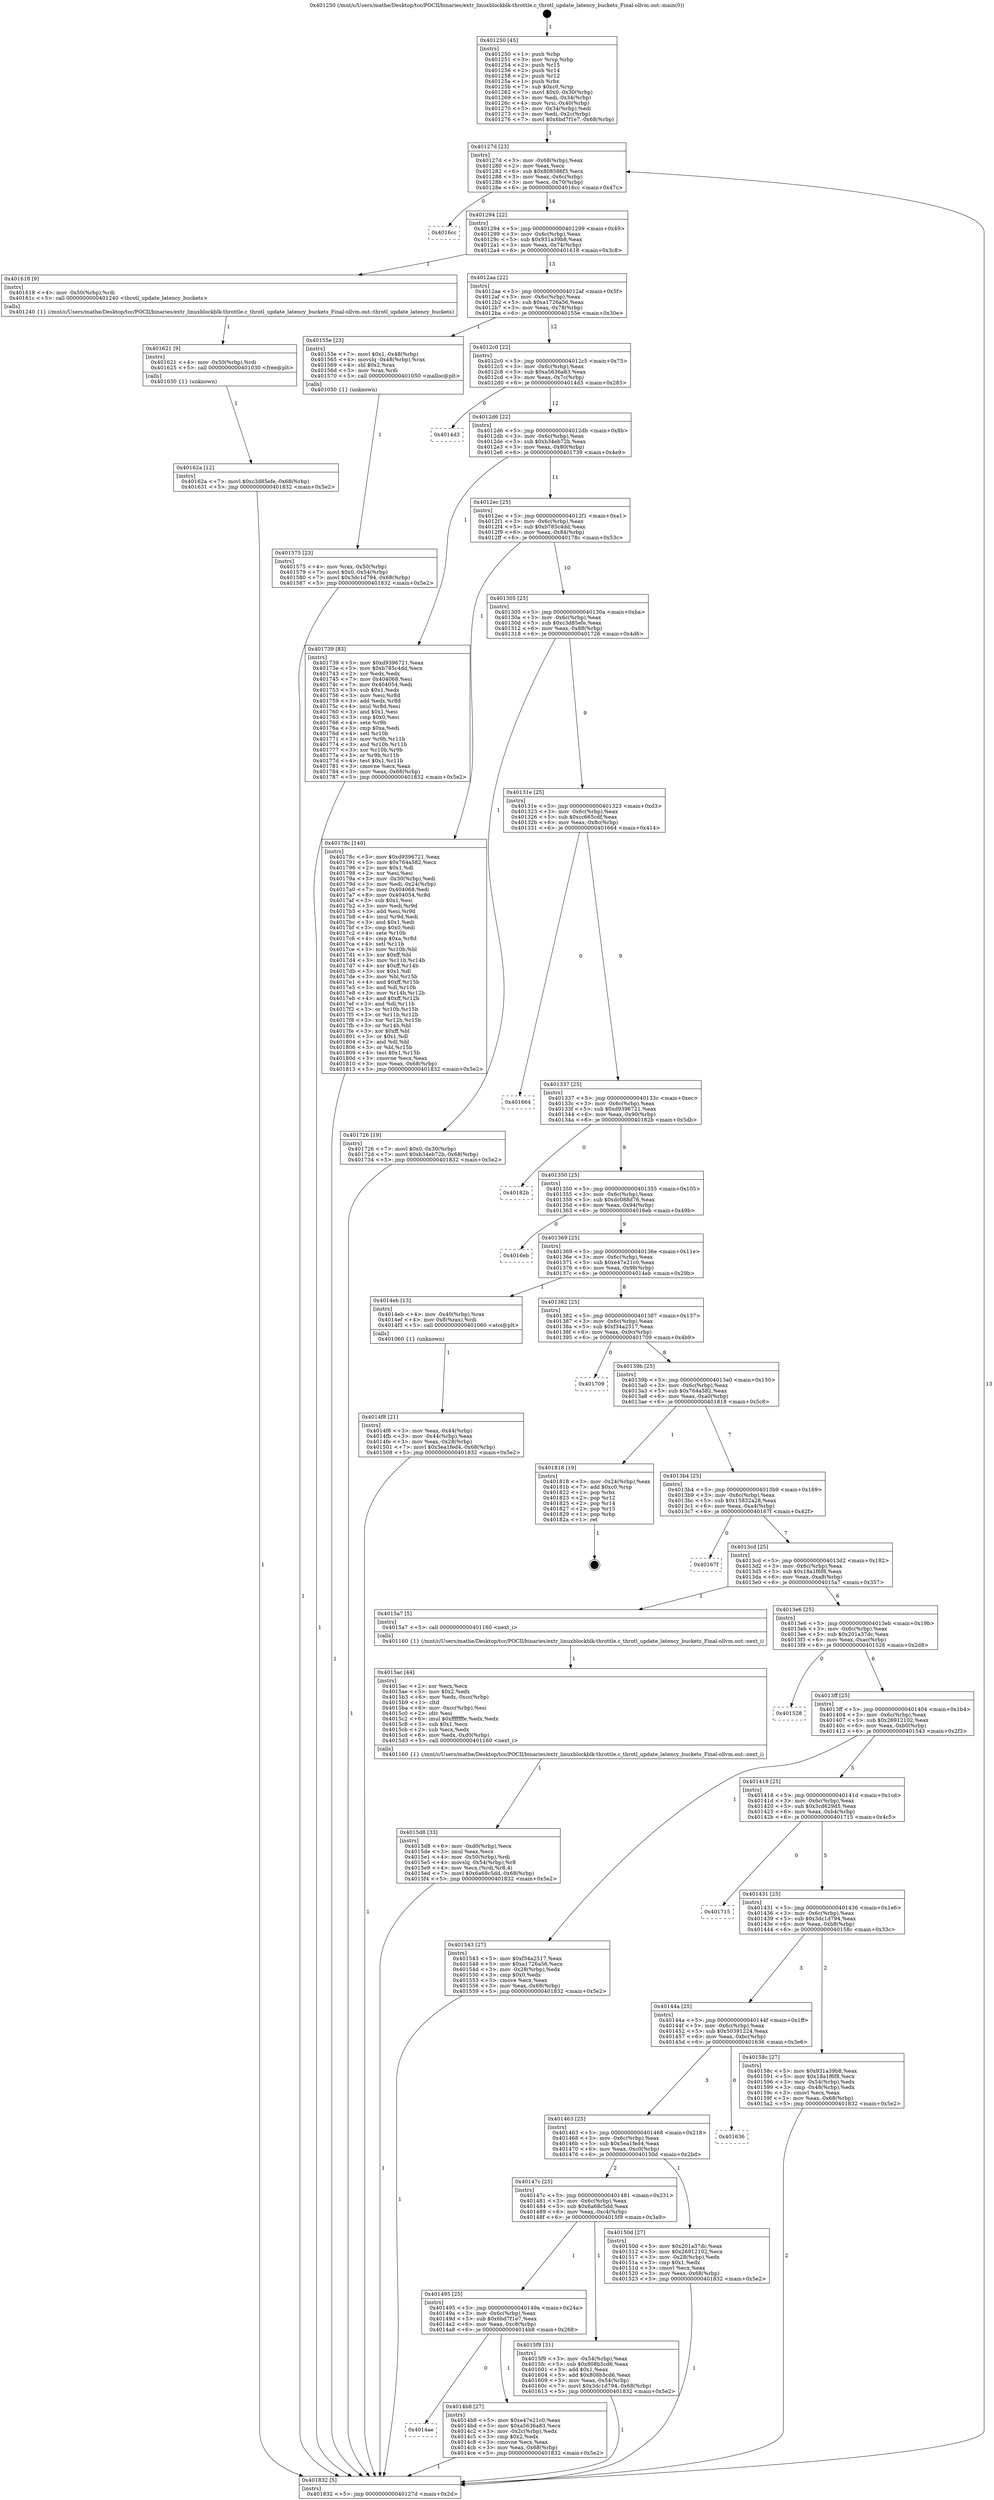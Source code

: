 digraph "0x401250" {
  label = "0x401250 (/mnt/c/Users/mathe/Desktop/tcc/POCII/binaries/extr_linuxblockblk-throttle.c_throtl_update_latency_buckets_Final-ollvm.out::main(0))"
  labelloc = "t"
  node[shape=record]

  Entry [label="",width=0.3,height=0.3,shape=circle,fillcolor=black,style=filled]
  "0x40127d" [label="{
     0x40127d [23]\l
     | [instrs]\l
     &nbsp;&nbsp;0x40127d \<+3\>: mov -0x68(%rbp),%eax\l
     &nbsp;&nbsp;0x401280 \<+2\>: mov %eax,%ecx\l
     &nbsp;&nbsp;0x401282 \<+6\>: sub $0x808586f3,%ecx\l
     &nbsp;&nbsp;0x401288 \<+3\>: mov %eax,-0x6c(%rbp)\l
     &nbsp;&nbsp;0x40128b \<+3\>: mov %ecx,-0x70(%rbp)\l
     &nbsp;&nbsp;0x40128e \<+6\>: je 00000000004016cc \<main+0x47c\>\l
  }"]
  "0x4016cc" [label="{
     0x4016cc\l
  }", style=dashed]
  "0x401294" [label="{
     0x401294 [22]\l
     | [instrs]\l
     &nbsp;&nbsp;0x401294 \<+5\>: jmp 0000000000401299 \<main+0x49\>\l
     &nbsp;&nbsp;0x401299 \<+3\>: mov -0x6c(%rbp),%eax\l
     &nbsp;&nbsp;0x40129c \<+5\>: sub $0x931a39b8,%eax\l
     &nbsp;&nbsp;0x4012a1 \<+3\>: mov %eax,-0x74(%rbp)\l
     &nbsp;&nbsp;0x4012a4 \<+6\>: je 0000000000401618 \<main+0x3c8\>\l
  }"]
  Exit [label="",width=0.3,height=0.3,shape=circle,fillcolor=black,style=filled,peripheries=2]
  "0x401618" [label="{
     0x401618 [9]\l
     | [instrs]\l
     &nbsp;&nbsp;0x401618 \<+4\>: mov -0x50(%rbp),%rdi\l
     &nbsp;&nbsp;0x40161c \<+5\>: call 0000000000401240 \<throtl_update_latency_buckets\>\l
     | [calls]\l
     &nbsp;&nbsp;0x401240 \{1\} (/mnt/c/Users/mathe/Desktop/tcc/POCII/binaries/extr_linuxblockblk-throttle.c_throtl_update_latency_buckets_Final-ollvm.out::throtl_update_latency_buckets)\l
  }"]
  "0x4012aa" [label="{
     0x4012aa [22]\l
     | [instrs]\l
     &nbsp;&nbsp;0x4012aa \<+5\>: jmp 00000000004012af \<main+0x5f\>\l
     &nbsp;&nbsp;0x4012af \<+3\>: mov -0x6c(%rbp),%eax\l
     &nbsp;&nbsp;0x4012b2 \<+5\>: sub $0xa1726a56,%eax\l
     &nbsp;&nbsp;0x4012b7 \<+3\>: mov %eax,-0x78(%rbp)\l
     &nbsp;&nbsp;0x4012ba \<+6\>: je 000000000040155e \<main+0x30e\>\l
  }"]
  "0x40162a" [label="{
     0x40162a [12]\l
     | [instrs]\l
     &nbsp;&nbsp;0x40162a \<+7\>: movl $0xc3d85efe,-0x68(%rbp)\l
     &nbsp;&nbsp;0x401631 \<+5\>: jmp 0000000000401832 \<main+0x5e2\>\l
  }"]
  "0x40155e" [label="{
     0x40155e [23]\l
     | [instrs]\l
     &nbsp;&nbsp;0x40155e \<+7\>: movl $0x1,-0x48(%rbp)\l
     &nbsp;&nbsp;0x401565 \<+4\>: movslq -0x48(%rbp),%rax\l
     &nbsp;&nbsp;0x401569 \<+4\>: shl $0x2,%rax\l
     &nbsp;&nbsp;0x40156d \<+3\>: mov %rax,%rdi\l
     &nbsp;&nbsp;0x401570 \<+5\>: call 0000000000401050 \<malloc@plt\>\l
     | [calls]\l
     &nbsp;&nbsp;0x401050 \{1\} (unknown)\l
  }"]
  "0x4012c0" [label="{
     0x4012c0 [22]\l
     | [instrs]\l
     &nbsp;&nbsp;0x4012c0 \<+5\>: jmp 00000000004012c5 \<main+0x75\>\l
     &nbsp;&nbsp;0x4012c5 \<+3\>: mov -0x6c(%rbp),%eax\l
     &nbsp;&nbsp;0x4012c8 \<+5\>: sub $0xa5636a83,%eax\l
     &nbsp;&nbsp;0x4012cd \<+3\>: mov %eax,-0x7c(%rbp)\l
     &nbsp;&nbsp;0x4012d0 \<+6\>: je 00000000004014d3 \<main+0x283\>\l
  }"]
  "0x401621" [label="{
     0x401621 [9]\l
     | [instrs]\l
     &nbsp;&nbsp;0x401621 \<+4\>: mov -0x50(%rbp),%rdi\l
     &nbsp;&nbsp;0x401625 \<+5\>: call 0000000000401030 \<free@plt\>\l
     | [calls]\l
     &nbsp;&nbsp;0x401030 \{1\} (unknown)\l
  }"]
  "0x4014d3" [label="{
     0x4014d3\l
  }", style=dashed]
  "0x4012d6" [label="{
     0x4012d6 [22]\l
     | [instrs]\l
     &nbsp;&nbsp;0x4012d6 \<+5\>: jmp 00000000004012db \<main+0x8b\>\l
     &nbsp;&nbsp;0x4012db \<+3\>: mov -0x6c(%rbp),%eax\l
     &nbsp;&nbsp;0x4012de \<+5\>: sub $0xb34eb72b,%eax\l
     &nbsp;&nbsp;0x4012e3 \<+3\>: mov %eax,-0x80(%rbp)\l
     &nbsp;&nbsp;0x4012e6 \<+6\>: je 0000000000401739 \<main+0x4e9\>\l
  }"]
  "0x4015d8" [label="{
     0x4015d8 [33]\l
     | [instrs]\l
     &nbsp;&nbsp;0x4015d8 \<+6\>: mov -0xd0(%rbp),%ecx\l
     &nbsp;&nbsp;0x4015de \<+3\>: imul %eax,%ecx\l
     &nbsp;&nbsp;0x4015e1 \<+4\>: mov -0x50(%rbp),%rdi\l
     &nbsp;&nbsp;0x4015e5 \<+4\>: movslq -0x54(%rbp),%r8\l
     &nbsp;&nbsp;0x4015e9 \<+4\>: mov %ecx,(%rdi,%r8,4)\l
     &nbsp;&nbsp;0x4015ed \<+7\>: movl $0x6a68c5dd,-0x68(%rbp)\l
     &nbsp;&nbsp;0x4015f4 \<+5\>: jmp 0000000000401832 \<main+0x5e2\>\l
  }"]
  "0x401739" [label="{
     0x401739 [83]\l
     | [instrs]\l
     &nbsp;&nbsp;0x401739 \<+5\>: mov $0xd9396721,%eax\l
     &nbsp;&nbsp;0x40173e \<+5\>: mov $0xb785c4dd,%ecx\l
     &nbsp;&nbsp;0x401743 \<+2\>: xor %edx,%edx\l
     &nbsp;&nbsp;0x401745 \<+7\>: mov 0x404068,%esi\l
     &nbsp;&nbsp;0x40174c \<+7\>: mov 0x404054,%edi\l
     &nbsp;&nbsp;0x401753 \<+3\>: sub $0x1,%edx\l
     &nbsp;&nbsp;0x401756 \<+3\>: mov %esi,%r8d\l
     &nbsp;&nbsp;0x401759 \<+3\>: add %edx,%r8d\l
     &nbsp;&nbsp;0x40175c \<+4\>: imul %r8d,%esi\l
     &nbsp;&nbsp;0x401760 \<+3\>: and $0x1,%esi\l
     &nbsp;&nbsp;0x401763 \<+3\>: cmp $0x0,%esi\l
     &nbsp;&nbsp;0x401766 \<+4\>: sete %r9b\l
     &nbsp;&nbsp;0x40176a \<+3\>: cmp $0xa,%edi\l
     &nbsp;&nbsp;0x40176d \<+4\>: setl %r10b\l
     &nbsp;&nbsp;0x401771 \<+3\>: mov %r9b,%r11b\l
     &nbsp;&nbsp;0x401774 \<+3\>: and %r10b,%r11b\l
     &nbsp;&nbsp;0x401777 \<+3\>: xor %r10b,%r9b\l
     &nbsp;&nbsp;0x40177a \<+3\>: or %r9b,%r11b\l
     &nbsp;&nbsp;0x40177d \<+4\>: test $0x1,%r11b\l
     &nbsp;&nbsp;0x401781 \<+3\>: cmovne %ecx,%eax\l
     &nbsp;&nbsp;0x401784 \<+3\>: mov %eax,-0x68(%rbp)\l
     &nbsp;&nbsp;0x401787 \<+5\>: jmp 0000000000401832 \<main+0x5e2\>\l
  }"]
  "0x4012ec" [label="{
     0x4012ec [25]\l
     | [instrs]\l
     &nbsp;&nbsp;0x4012ec \<+5\>: jmp 00000000004012f1 \<main+0xa1\>\l
     &nbsp;&nbsp;0x4012f1 \<+3\>: mov -0x6c(%rbp),%eax\l
     &nbsp;&nbsp;0x4012f4 \<+5\>: sub $0xb785c4dd,%eax\l
     &nbsp;&nbsp;0x4012f9 \<+6\>: mov %eax,-0x84(%rbp)\l
     &nbsp;&nbsp;0x4012ff \<+6\>: je 000000000040178c \<main+0x53c\>\l
  }"]
  "0x4015ac" [label="{
     0x4015ac [44]\l
     | [instrs]\l
     &nbsp;&nbsp;0x4015ac \<+2\>: xor %ecx,%ecx\l
     &nbsp;&nbsp;0x4015ae \<+5\>: mov $0x2,%edx\l
     &nbsp;&nbsp;0x4015b3 \<+6\>: mov %edx,-0xcc(%rbp)\l
     &nbsp;&nbsp;0x4015b9 \<+1\>: cltd\l
     &nbsp;&nbsp;0x4015ba \<+6\>: mov -0xcc(%rbp),%esi\l
     &nbsp;&nbsp;0x4015c0 \<+2\>: idiv %esi\l
     &nbsp;&nbsp;0x4015c2 \<+6\>: imul $0xfffffffe,%edx,%edx\l
     &nbsp;&nbsp;0x4015c8 \<+3\>: sub $0x1,%ecx\l
     &nbsp;&nbsp;0x4015cb \<+2\>: sub %ecx,%edx\l
     &nbsp;&nbsp;0x4015cd \<+6\>: mov %edx,-0xd0(%rbp)\l
     &nbsp;&nbsp;0x4015d3 \<+5\>: call 0000000000401160 \<next_i\>\l
     | [calls]\l
     &nbsp;&nbsp;0x401160 \{1\} (/mnt/c/Users/mathe/Desktop/tcc/POCII/binaries/extr_linuxblockblk-throttle.c_throtl_update_latency_buckets_Final-ollvm.out::next_i)\l
  }"]
  "0x40178c" [label="{
     0x40178c [140]\l
     | [instrs]\l
     &nbsp;&nbsp;0x40178c \<+5\>: mov $0xd9396721,%eax\l
     &nbsp;&nbsp;0x401791 \<+5\>: mov $0x764a582,%ecx\l
     &nbsp;&nbsp;0x401796 \<+2\>: mov $0x1,%dl\l
     &nbsp;&nbsp;0x401798 \<+2\>: xor %esi,%esi\l
     &nbsp;&nbsp;0x40179a \<+3\>: mov -0x30(%rbp),%edi\l
     &nbsp;&nbsp;0x40179d \<+3\>: mov %edi,-0x24(%rbp)\l
     &nbsp;&nbsp;0x4017a0 \<+7\>: mov 0x404068,%edi\l
     &nbsp;&nbsp;0x4017a7 \<+8\>: mov 0x404054,%r8d\l
     &nbsp;&nbsp;0x4017af \<+3\>: sub $0x1,%esi\l
     &nbsp;&nbsp;0x4017b2 \<+3\>: mov %edi,%r9d\l
     &nbsp;&nbsp;0x4017b5 \<+3\>: add %esi,%r9d\l
     &nbsp;&nbsp;0x4017b8 \<+4\>: imul %r9d,%edi\l
     &nbsp;&nbsp;0x4017bc \<+3\>: and $0x1,%edi\l
     &nbsp;&nbsp;0x4017bf \<+3\>: cmp $0x0,%edi\l
     &nbsp;&nbsp;0x4017c2 \<+4\>: sete %r10b\l
     &nbsp;&nbsp;0x4017c6 \<+4\>: cmp $0xa,%r8d\l
     &nbsp;&nbsp;0x4017ca \<+4\>: setl %r11b\l
     &nbsp;&nbsp;0x4017ce \<+3\>: mov %r10b,%bl\l
     &nbsp;&nbsp;0x4017d1 \<+3\>: xor $0xff,%bl\l
     &nbsp;&nbsp;0x4017d4 \<+3\>: mov %r11b,%r14b\l
     &nbsp;&nbsp;0x4017d7 \<+4\>: xor $0xff,%r14b\l
     &nbsp;&nbsp;0x4017db \<+3\>: xor $0x1,%dl\l
     &nbsp;&nbsp;0x4017de \<+3\>: mov %bl,%r15b\l
     &nbsp;&nbsp;0x4017e1 \<+4\>: and $0xff,%r15b\l
     &nbsp;&nbsp;0x4017e5 \<+3\>: and %dl,%r10b\l
     &nbsp;&nbsp;0x4017e8 \<+3\>: mov %r14b,%r12b\l
     &nbsp;&nbsp;0x4017eb \<+4\>: and $0xff,%r12b\l
     &nbsp;&nbsp;0x4017ef \<+3\>: and %dl,%r11b\l
     &nbsp;&nbsp;0x4017f2 \<+3\>: or %r10b,%r15b\l
     &nbsp;&nbsp;0x4017f5 \<+3\>: or %r11b,%r12b\l
     &nbsp;&nbsp;0x4017f8 \<+3\>: xor %r12b,%r15b\l
     &nbsp;&nbsp;0x4017fb \<+3\>: or %r14b,%bl\l
     &nbsp;&nbsp;0x4017fe \<+3\>: xor $0xff,%bl\l
     &nbsp;&nbsp;0x401801 \<+3\>: or $0x1,%dl\l
     &nbsp;&nbsp;0x401804 \<+2\>: and %dl,%bl\l
     &nbsp;&nbsp;0x401806 \<+3\>: or %bl,%r15b\l
     &nbsp;&nbsp;0x401809 \<+4\>: test $0x1,%r15b\l
     &nbsp;&nbsp;0x40180d \<+3\>: cmovne %ecx,%eax\l
     &nbsp;&nbsp;0x401810 \<+3\>: mov %eax,-0x68(%rbp)\l
     &nbsp;&nbsp;0x401813 \<+5\>: jmp 0000000000401832 \<main+0x5e2\>\l
  }"]
  "0x401305" [label="{
     0x401305 [25]\l
     | [instrs]\l
     &nbsp;&nbsp;0x401305 \<+5\>: jmp 000000000040130a \<main+0xba\>\l
     &nbsp;&nbsp;0x40130a \<+3\>: mov -0x6c(%rbp),%eax\l
     &nbsp;&nbsp;0x40130d \<+5\>: sub $0xc3d85efe,%eax\l
     &nbsp;&nbsp;0x401312 \<+6\>: mov %eax,-0x88(%rbp)\l
     &nbsp;&nbsp;0x401318 \<+6\>: je 0000000000401726 \<main+0x4d6\>\l
  }"]
  "0x401575" [label="{
     0x401575 [23]\l
     | [instrs]\l
     &nbsp;&nbsp;0x401575 \<+4\>: mov %rax,-0x50(%rbp)\l
     &nbsp;&nbsp;0x401579 \<+7\>: movl $0x0,-0x54(%rbp)\l
     &nbsp;&nbsp;0x401580 \<+7\>: movl $0x3dc1d794,-0x68(%rbp)\l
     &nbsp;&nbsp;0x401587 \<+5\>: jmp 0000000000401832 \<main+0x5e2\>\l
  }"]
  "0x401726" [label="{
     0x401726 [19]\l
     | [instrs]\l
     &nbsp;&nbsp;0x401726 \<+7\>: movl $0x0,-0x30(%rbp)\l
     &nbsp;&nbsp;0x40172d \<+7\>: movl $0xb34eb72b,-0x68(%rbp)\l
     &nbsp;&nbsp;0x401734 \<+5\>: jmp 0000000000401832 \<main+0x5e2\>\l
  }"]
  "0x40131e" [label="{
     0x40131e [25]\l
     | [instrs]\l
     &nbsp;&nbsp;0x40131e \<+5\>: jmp 0000000000401323 \<main+0xd3\>\l
     &nbsp;&nbsp;0x401323 \<+3\>: mov -0x6c(%rbp),%eax\l
     &nbsp;&nbsp;0x401326 \<+5\>: sub $0xcc665cdf,%eax\l
     &nbsp;&nbsp;0x40132b \<+6\>: mov %eax,-0x8c(%rbp)\l
     &nbsp;&nbsp;0x401331 \<+6\>: je 0000000000401664 \<main+0x414\>\l
  }"]
  "0x4014f8" [label="{
     0x4014f8 [21]\l
     | [instrs]\l
     &nbsp;&nbsp;0x4014f8 \<+3\>: mov %eax,-0x44(%rbp)\l
     &nbsp;&nbsp;0x4014fb \<+3\>: mov -0x44(%rbp),%eax\l
     &nbsp;&nbsp;0x4014fe \<+3\>: mov %eax,-0x28(%rbp)\l
     &nbsp;&nbsp;0x401501 \<+7\>: movl $0x5ea1fed4,-0x68(%rbp)\l
     &nbsp;&nbsp;0x401508 \<+5\>: jmp 0000000000401832 \<main+0x5e2\>\l
  }"]
  "0x401664" [label="{
     0x401664\l
  }", style=dashed]
  "0x401337" [label="{
     0x401337 [25]\l
     | [instrs]\l
     &nbsp;&nbsp;0x401337 \<+5\>: jmp 000000000040133c \<main+0xec\>\l
     &nbsp;&nbsp;0x40133c \<+3\>: mov -0x6c(%rbp),%eax\l
     &nbsp;&nbsp;0x40133f \<+5\>: sub $0xd9396721,%eax\l
     &nbsp;&nbsp;0x401344 \<+6\>: mov %eax,-0x90(%rbp)\l
     &nbsp;&nbsp;0x40134a \<+6\>: je 000000000040182b \<main+0x5db\>\l
  }"]
  "0x401250" [label="{
     0x401250 [45]\l
     | [instrs]\l
     &nbsp;&nbsp;0x401250 \<+1\>: push %rbp\l
     &nbsp;&nbsp;0x401251 \<+3\>: mov %rsp,%rbp\l
     &nbsp;&nbsp;0x401254 \<+2\>: push %r15\l
     &nbsp;&nbsp;0x401256 \<+2\>: push %r14\l
     &nbsp;&nbsp;0x401258 \<+2\>: push %r12\l
     &nbsp;&nbsp;0x40125a \<+1\>: push %rbx\l
     &nbsp;&nbsp;0x40125b \<+7\>: sub $0xc0,%rsp\l
     &nbsp;&nbsp;0x401262 \<+7\>: movl $0x0,-0x30(%rbp)\l
     &nbsp;&nbsp;0x401269 \<+3\>: mov %edi,-0x34(%rbp)\l
     &nbsp;&nbsp;0x40126c \<+4\>: mov %rsi,-0x40(%rbp)\l
     &nbsp;&nbsp;0x401270 \<+3\>: mov -0x34(%rbp),%edi\l
     &nbsp;&nbsp;0x401273 \<+3\>: mov %edi,-0x2c(%rbp)\l
     &nbsp;&nbsp;0x401276 \<+7\>: movl $0x6bd7f1e7,-0x68(%rbp)\l
  }"]
  "0x40182b" [label="{
     0x40182b\l
  }", style=dashed]
  "0x401350" [label="{
     0x401350 [25]\l
     | [instrs]\l
     &nbsp;&nbsp;0x401350 \<+5\>: jmp 0000000000401355 \<main+0x105\>\l
     &nbsp;&nbsp;0x401355 \<+3\>: mov -0x6c(%rbp),%eax\l
     &nbsp;&nbsp;0x401358 \<+5\>: sub $0xdc088d76,%eax\l
     &nbsp;&nbsp;0x40135d \<+6\>: mov %eax,-0x94(%rbp)\l
     &nbsp;&nbsp;0x401363 \<+6\>: je 00000000004016eb \<main+0x49b\>\l
  }"]
  "0x401832" [label="{
     0x401832 [5]\l
     | [instrs]\l
     &nbsp;&nbsp;0x401832 \<+5\>: jmp 000000000040127d \<main+0x2d\>\l
  }"]
  "0x4016eb" [label="{
     0x4016eb\l
  }", style=dashed]
  "0x401369" [label="{
     0x401369 [25]\l
     | [instrs]\l
     &nbsp;&nbsp;0x401369 \<+5\>: jmp 000000000040136e \<main+0x11e\>\l
     &nbsp;&nbsp;0x40136e \<+3\>: mov -0x6c(%rbp),%eax\l
     &nbsp;&nbsp;0x401371 \<+5\>: sub $0xe47e21c0,%eax\l
     &nbsp;&nbsp;0x401376 \<+6\>: mov %eax,-0x98(%rbp)\l
     &nbsp;&nbsp;0x40137c \<+6\>: je 00000000004014eb \<main+0x29b\>\l
  }"]
  "0x4014ae" [label="{
     0x4014ae\l
  }", style=dashed]
  "0x4014eb" [label="{
     0x4014eb [13]\l
     | [instrs]\l
     &nbsp;&nbsp;0x4014eb \<+4\>: mov -0x40(%rbp),%rax\l
     &nbsp;&nbsp;0x4014ef \<+4\>: mov 0x8(%rax),%rdi\l
     &nbsp;&nbsp;0x4014f3 \<+5\>: call 0000000000401060 \<atoi@plt\>\l
     | [calls]\l
     &nbsp;&nbsp;0x401060 \{1\} (unknown)\l
  }"]
  "0x401382" [label="{
     0x401382 [25]\l
     | [instrs]\l
     &nbsp;&nbsp;0x401382 \<+5\>: jmp 0000000000401387 \<main+0x137\>\l
     &nbsp;&nbsp;0x401387 \<+3\>: mov -0x6c(%rbp),%eax\l
     &nbsp;&nbsp;0x40138a \<+5\>: sub $0xf34a2517,%eax\l
     &nbsp;&nbsp;0x40138f \<+6\>: mov %eax,-0x9c(%rbp)\l
     &nbsp;&nbsp;0x401395 \<+6\>: je 0000000000401709 \<main+0x4b9\>\l
  }"]
  "0x4014b8" [label="{
     0x4014b8 [27]\l
     | [instrs]\l
     &nbsp;&nbsp;0x4014b8 \<+5\>: mov $0xe47e21c0,%eax\l
     &nbsp;&nbsp;0x4014bd \<+5\>: mov $0xa5636a83,%ecx\l
     &nbsp;&nbsp;0x4014c2 \<+3\>: mov -0x2c(%rbp),%edx\l
     &nbsp;&nbsp;0x4014c5 \<+3\>: cmp $0x2,%edx\l
     &nbsp;&nbsp;0x4014c8 \<+3\>: cmovne %ecx,%eax\l
     &nbsp;&nbsp;0x4014cb \<+3\>: mov %eax,-0x68(%rbp)\l
     &nbsp;&nbsp;0x4014ce \<+5\>: jmp 0000000000401832 \<main+0x5e2\>\l
  }"]
  "0x401709" [label="{
     0x401709\l
  }", style=dashed]
  "0x40139b" [label="{
     0x40139b [25]\l
     | [instrs]\l
     &nbsp;&nbsp;0x40139b \<+5\>: jmp 00000000004013a0 \<main+0x150\>\l
     &nbsp;&nbsp;0x4013a0 \<+3\>: mov -0x6c(%rbp),%eax\l
     &nbsp;&nbsp;0x4013a3 \<+5\>: sub $0x764a582,%eax\l
     &nbsp;&nbsp;0x4013a8 \<+6\>: mov %eax,-0xa0(%rbp)\l
     &nbsp;&nbsp;0x4013ae \<+6\>: je 0000000000401818 \<main+0x5c8\>\l
  }"]
  "0x401495" [label="{
     0x401495 [25]\l
     | [instrs]\l
     &nbsp;&nbsp;0x401495 \<+5\>: jmp 000000000040149a \<main+0x24a\>\l
     &nbsp;&nbsp;0x40149a \<+3\>: mov -0x6c(%rbp),%eax\l
     &nbsp;&nbsp;0x40149d \<+5\>: sub $0x6bd7f1e7,%eax\l
     &nbsp;&nbsp;0x4014a2 \<+6\>: mov %eax,-0xc8(%rbp)\l
     &nbsp;&nbsp;0x4014a8 \<+6\>: je 00000000004014b8 \<main+0x268\>\l
  }"]
  "0x401818" [label="{
     0x401818 [19]\l
     | [instrs]\l
     &nbsp;&nbsp;0x401818 \<+3\>: mov -0x24(%rbp),%eax\l
     &nbsp;&nbsp;0x40181b \<+7\>: add $0xc0,%rsp\l
     &nbsp;&nbsp;0x401822 \<+1\>: pop %rbx\l
     &nbsp;&nbsp;0x401823 \<+2\>: pop %r12\l
     &nbsp;&nbsp;0x401825 \<+2\>: pop %r14\l
     &nbsp;&nbsp;0x401827 \<+2\>: pop %r15\l
     &nbsp;&nbsp;0x401829 \<+1\>: pop %rbp\l
     &nbsp;&nbsp;0x40182a \<+1\>: ret\l
  }"]
  "0x4013b4" [label="{
     0x4013b4 [25]\l
     | [instrs]\l
     &nbsp;&nbsp;0x4013b4 \<+5\>: jmp 00000000004013b9 \<main+0x169\>\l
     &nbsp;&nbsp;0x4013b9 \<+3\>: mov -0x6c(%rbp),%eax\l
     &nbsp;&nbsp;0x4013bc \<+5\>: sub $0x15832a28,%eax\l
     &nbsp;&nbsp;0x4013c1 \<+6\>: mov %eax,-0xa4(%rbp)\l
     &nbsp;&nbsp;0x4013c7 \<+6\>: je 000000000040167f \<main+0x42f\>\l
  }"]
  "0x4015f9" [label="{
     0x4015f9 [31]\l
     | [instrs]\l
     &nbsp;&nbsp;0x4015f9 \<+3\>: mov -0x54(%rbp),%eax\l
     &nbsp;&nbsp;0x4015fc \<+5\>: sub $0x808b5cd6,%eax\l
     &nbsp;&nbsp;0x401601 \<+3\>: add $0x1,%eax\l
     &nbsp;&nbsp;0x401604 \<+5\>: add $0x808b5cd6,%eax\l
     &nbsp;&nbsp;0x401609 \<+3\>: mov %eax,-0x54(%rbp)\l
     &nbsp;&nbsp;0x40160c \<+7\>: movl $0x3dc1d794,-0x68(%rbp)\l
     &nbsp;&nbsp;0x401613 \<+5\>: jmp 0000000000401832 \<main+0x5e2\>\l
  }"]
  "0x40167f" [label="{
     0x40167f\l
  }", style=dashed]
  "0x4013cd" [label="{
     0x4013cd [25]\l
     | [instrs]\l
     &nbsp;&nbsp;0x4013cd \<+5\>: jmp 00000000004013d2 \<main+0x182\>\l
     &nbsp;&nbsp;0x4013d2 \<+3\>: mov -0x6c(%rbp),%eax\l
     &nbsp;&nbsp;0x4013d5 \<+5\>: sub $0x18a1f6f8,%eax\l
     &nbsp;&nbsp;0x4013da \<+6\>: mov %eax,-0xa8(%rbp)\l
     &nbsp;&nbsp;0x4013e0 \<+6\>: je 00000000004015a7 \<main+0x357\>\l
  }"]
  "0x40147c" [label="{
     0x40147c [25]\l
     | [instrs]\l
     &nbsp;&nbsp;0x40147c \<+5\>: jmp 0000000000401481 \<main+0x231\>\l
     &nbsp;&nbsp;0x401481 \<+3\>: mov -0x6c(%rbp),%eax\l
     &nbsp;&nbsp;0x401484 \<+5\>: sub $0x6a68c5dd,%eax\l
     &nbsp;&nbsp;0x401489 \<+6\>: mov %eax,-0xc4(%rbp)\l
     &nbsp;&nbsp;0x40148f \<+6\>: je 00000000004015f9 \<main+0x3a9\>\l
  }"]
  "0x4015a7" [label="{
     0x4015a7 [5]\l
     | [instrs]\l
     &nbsp;&nbsp;0x4015a7 \<+5\>: call 0000000000401160 \<next_i\>\l
     | [calls]\l
     &nbsp;&nbsp;0x401160 \{1\} (/mnt/c/Users/mathe/Desktop/tcc/POCII/binaries/extr_linuxblockblk-throttle.c_throtl_update_latency_buckets_Final-ollvm.out::next_i)\l
  }"]
  "0x4013e6" [label="{
     0x4013e6 [25]\l
     | [instrs]\l
     &nbsp;&nbsp;0x4013e6 \<+5\>: jmp 00000000004013eb \<main+0x19b\>\l
     &nbsp;&nbsp;0x4013eb \<+3\>: mov -0x6c(%rbp),%eax\l
     &nbsp;&nbsp;0x4013ee \<+5\>: sub $0x201a37dc,%eax\l
     &nbsp;&nbsp;0x4013f3 \<+6\>: mov %eax,-0xac(%rbp)\l
     &nbsp;&nbsp;0x4013f9 \<+6\>: je 0000000000401528 \<main+0x2d8\>\l
  }"]
  "0x40150d" [label="{
     0x40150d [27]\l
     | [instrs]\l
     &nbsp;&nbsp;0x40150d \<+5\>: mov $0x201a37dc,%eax\l
     &nbsp;&nbsp;0x401512 \<+5\>: mov $0x26912102,%ecx\l
     &nbsp;&nbsp;0x401517 \<+3\>: mov -0x28(%rbp),%edx\l
     &nbsp;&nbsp;0x40151a \<+3\>: cmp $0x1,%edx\l
     &nbsp;&nbsp;0x40151d \<+3\>: cmovl %ecx,%eax\l
     &nbsp;&nbsp;0x401520 \<+3\>: mov %eax,-0x68(%rbp)\l
     &nbsp;&nbsp;0x401523 \<+5\>: jmp 0000000000401832 \<main+0x5e2\>\l
  }"]
  "0x401528" [label="{
     0x401528\l
  }", style=dashed]
  "0x4013ff" [label="{
     0x4013ff [25]\l
     | [instrs]\l
     &nbsp;&nbsp;0x4013ff \<+5\>: jmp 0000000000401404 \<main+0x1b4\>\l
     &nbsp;&nbsp;0x401404 \<+3\>: mov -0x6c(%rbp),%eax\l
     &nbsp;&nbsp;0x401407 \<+5\>: sub $0x26912102,%eax\l
     &nbsp;&nbsp;0x40140c \<+6\>: mov %eax,-0xb0(%rbp)\l
     &nbsp;&nbsp;0x401412 \<+6\>: je 0000000000401543 \<main+0x2f3\>\l
  }"]
  "0x401463" [label="{
     0x401463 [25]\l
     | [instrs]\l
     &nbsp;&nbsp;0x401463 \<+5\>: jmp 0000000000401468 \<main+0x218\>\l
     &nbsp;&nbsp;0x401468 \<+3\>: mov -0x6c(%rbp),%eax\l
     &nbsp;&nbsp;0x40146b \<+5\>: sub $0x5ea1fed4,%eax\l
     &nbsp;&nbsp;0x401470 \<+6\>: mov %eax,-0xc0(%rbp)\l
     &nbsp;&nbsp;0x401476 \<+6\>: je 000000000040150d \<main+0x2bd\>\l
  }"]
  "0x401543" [label="{
     0x401543 [27]\l
     | [instrs]\l
     &nbsp;&nbsp;0x401543 \<+5\>: mov $0xf34a2517,%eax\l
     &nbsp;&nbsp;0x401548 \<+5\>: mov $0xa1726a56,%ecx\l
     &nbsp;&nbsp;0x40154d \<+3\>: mov -0x28(%rbp),%edx\l
     &nbsp;&nbsp;0x401550 \<+3\>: cmp $0x0,%edx\l
     &nbsp;&nbsp;0x401553 \<+3\>: cmove %ecx,%eax\l
     &nbsp;&nbsp;0x401556 \<+3\>: mov %eax,-0x68(%rbp)\l
     &nbsp;&nbsp;0x401559 \<+5\>: jmp 0000000000401832 \<main+0x5e2\>\l
  }"]
  "0x401418" [label="{
     0x401418 [25]\l
     | [instrs]\l
     &nbsp;&nbsp;0x401418 \<+5\>: jmp 000000000040141d \<main+0x1cd\>\l
     &nbsp;&nbsp;0x40141d \<+3\>: mov -0x6c(%rbp),%eax\l
     &nbsp;&nbsp;0x401420 \<+5\>: sub $0x3cd629d5,%eax\l
     &nbsp;&nbsp;0x401425 \<+6\>: mov %eax,-0xb4(%rbp)\l
     &nbsp;&nbsp;0x40142b \<+6\>: je 0000000000401715 \<main+0x4c5\>\l
  }"]
  "0x401636" [label="{
     0x401636\l
  }", style=dashed]
  "0x401715" [label="{
     0x401715\l
  }", style=dashed]
  "0x401431" [label="{
     0x401431 [25]\l
     | [instrs]\l
     &nbsp;&nbsp;0x401431 \<+5\>: jmp 0000000000401436 \<main+0x1e6\>\l
     &nbsp;&nbsp;0x401436 \<+3\>: mov -0x6c(%rbp),%eax\l
     &nbsp;&nbsp;0x401439 \<+5\>: sub $0x3dc1d794,%eax\l
     &nbsp;&nbsp;0x40143e \<+6\>: mov %eax,-0xb8(%rbp)\l
     &nbsp;&nbsp;0x401444 \<+6\>: je 000000000040158c \<main+0x33c\>\l
  }"]
  "0x40144a" [label="{
     0x40144a [25]\l
     | [instrs]\l
     &nbsp;&nbsp;0x40144a \<+5\>: jmp 000000000040144f \<main+0x1ff\>\l
     &nbsp;&nbsp;0x40144f \<+3\>: mov -0x6c(%rbp),%eax\l
     &nbsp;&nbsp;0x401452 \<+5\>: sub $0x50391224,%eax\l
     &nbsp;&nbsp;0x401457 \<+6\>: mov %eax,-0xbc(%rbp)\l
     &nbsp;&nbsp;0x40145d \<+6\>: je 0000000000401636 \<main+0x3e6\>\l
  }"]
  "0x40158c" [label="{
     0x40158c [27]\l
     | [instrs]\l
     &nbsp;&nbsp;0x40158c \<+5\>: mov $0x931a39b8,%eax\l
     &nbsp;&nbsp;0x401591 \<+5\>: mov $0x18a1f6f8,%ecx\l
     &nbsp;&nbsp;0x401596 \<+3\>: mov -0x54(%rbp),%edx\l
     &nbsp;&nbsp;0x401599 \<+3\>: cmp -0x48(%rbp),%edx\l
     &nbsp;&nbsp;0x40159c \<+3\>: cmovl %ecx,%eax\l
     &nbsp;&nbsp;0x40159f \<+3\>: mov %eax,-0x68(%rbp)\l
     &nbsp;&nbsp;0x4015a2 \<+5\>: jmp 0000000000401832 \<main+0x5e2\>\l
  }"]
  Entry -> "0x401250" [label=" 1"]
  "0x40127d" -> "0x4016cc" [label=" 0"]
  "0x40127d" -> "0x401294" [label=" 14"]
  "0x401818" -> Exit [label=" 1"]
  "0x401294" -> "0x401618" [label=" 1"]
  "0x401294" -> "0x4012aa" [label=" 13"]
  "0x40178c" -> "0x401832" [label=" 1"]
  "0x4012aa" -> "0x40155e" [label=" 1"]
  "0x4012aa" -> "0x4012c0" [label=" 12"]
  "0x401739" -> "0x401832" [label=" 1"]
  "0x4012c0" -> "0x4014d3" [label=" 0"]
  "0x4012c0" -> "0x4012d6" [label=" 12"]
  "0x401726" -> "0x401832" [label=" 1"]
  "0x4012d6" -> "0x401739" [label=" 1"]
  "0x4012d6" -> "0x4012ec" [label=" 11"]
  "0x40162a" -> "0x401832" [label=" 1"]
  "0x4012ec" -> "0x40178c" [label=" 1"]
  "0x4012ec" -> "0x401305" [label=" 10"]
  "0x401621" -> "0x40162a" [label=" 1"]
  "0x401305" -> "0x401726" [label=" 1"]
  "0x401305" -> "0x40131e" [label=" 9"]
  "0x401618" -> "0x401621" [label=" 1"]
  "0x40131e" -> "0x401664" [label=" 0"]
  "0x40131e" -> "0x401337" [label=" 9"]
  "0x4015f9" -> "0x401832" [label=" 1"]
  "0x401337" -> "0x40182b" [label=" 0"]
  "0x401337" -> "0x401350" [label=" 9"]
  "0x4015d8" -> "0x401832" [label=" 1"]
  "0x401350" -> "0x4016eb" [label=" 0"]
  "0x401350" -> "0x401369" [label=" 9"]
  "0x4015ac" -> "0x4015d8" [label=" 1"]
  "0x401369" -> "0x4014eb" [label=" 1"]
  "0x401369" -> "0x401382" [label=" 8"]
  "0x4015a7" -> "0x4015ac" [label=" 1"]
  "0x401382" -> "0x401709" [label=" 0"]
  "0x401382" -> "0x40139b" [label=" 8"]
  "0x40158c" -> "0x401832" [label=" 2"]
  "0x40139b" -> "0x401818" [label=" 1"]
  "0x40139b" -> "0x4013b4" [label=" 7"]
  "0x40155e" -> "0x401575" [label=" 1"]
  "0x4013b4" -> "0x40167f" [label=" 0"]
  "0x4013b4" -> "0x4013cd" [label=" 7"]
  "0x401543" -> "0x401832" [label=" 1"]
  "0x4013cd" -> "0x4015a7" [label=" 1"]
  "0x4013cd" -> "0x4013e6" [label=" 6"]
  "0x4014f8" -> "0x401832" [label=" 1"]
  "0x4013e6" -> "0x401528" [label=" 0"]
  "0x4013e6" -> "0x4013ff" [label=" 6"]
  "0x4014eb" -> "0x4014f8" [label=" 1"]
  "0x4013ff" -> "0x401543" [label=" 1"]
  "0x4013ff" -> "0x401418" [label=" 5"]
  "0x401250" -> "0x40127d" [label=" 1"]
  "0x401418" -> "0x401715" [label=" 0"]
  "0x401418" -> "0x401431" [label=" 5"]
  "0x4014b8" -> "0x401832" [label=" 1"]
  "0x401431" -> "0x40158c" [label=" 2"]
  "0x401431" -> "0x40144a" [label=" 3"]
  "0x401495" -> "0x4014ae" [label=" 0"]
  "0x40144a" -> "0x401636" [label=" 0"]
  "0x40144a" -> "0x401463" [label=" 3"]
  "0x401832" -> "0x40127d" [label=" 13"]
  "0x401463" -> "0x40150d" [label=" 1"]
  "0x401463" -> "0x40147c" [label=" 2"]
  "0x40150d" -> "0x401832" [label=" 1"]
  "0x40147c" -> "0x4015f9" [label=" 1"]
  "0x40147c" -> "0x401495" [label=" 1"]
  "0x401575" -> "0x401832" [label=" 1"]
  "0x401495" -> "0x4014b8" [label=" 1"]
}
